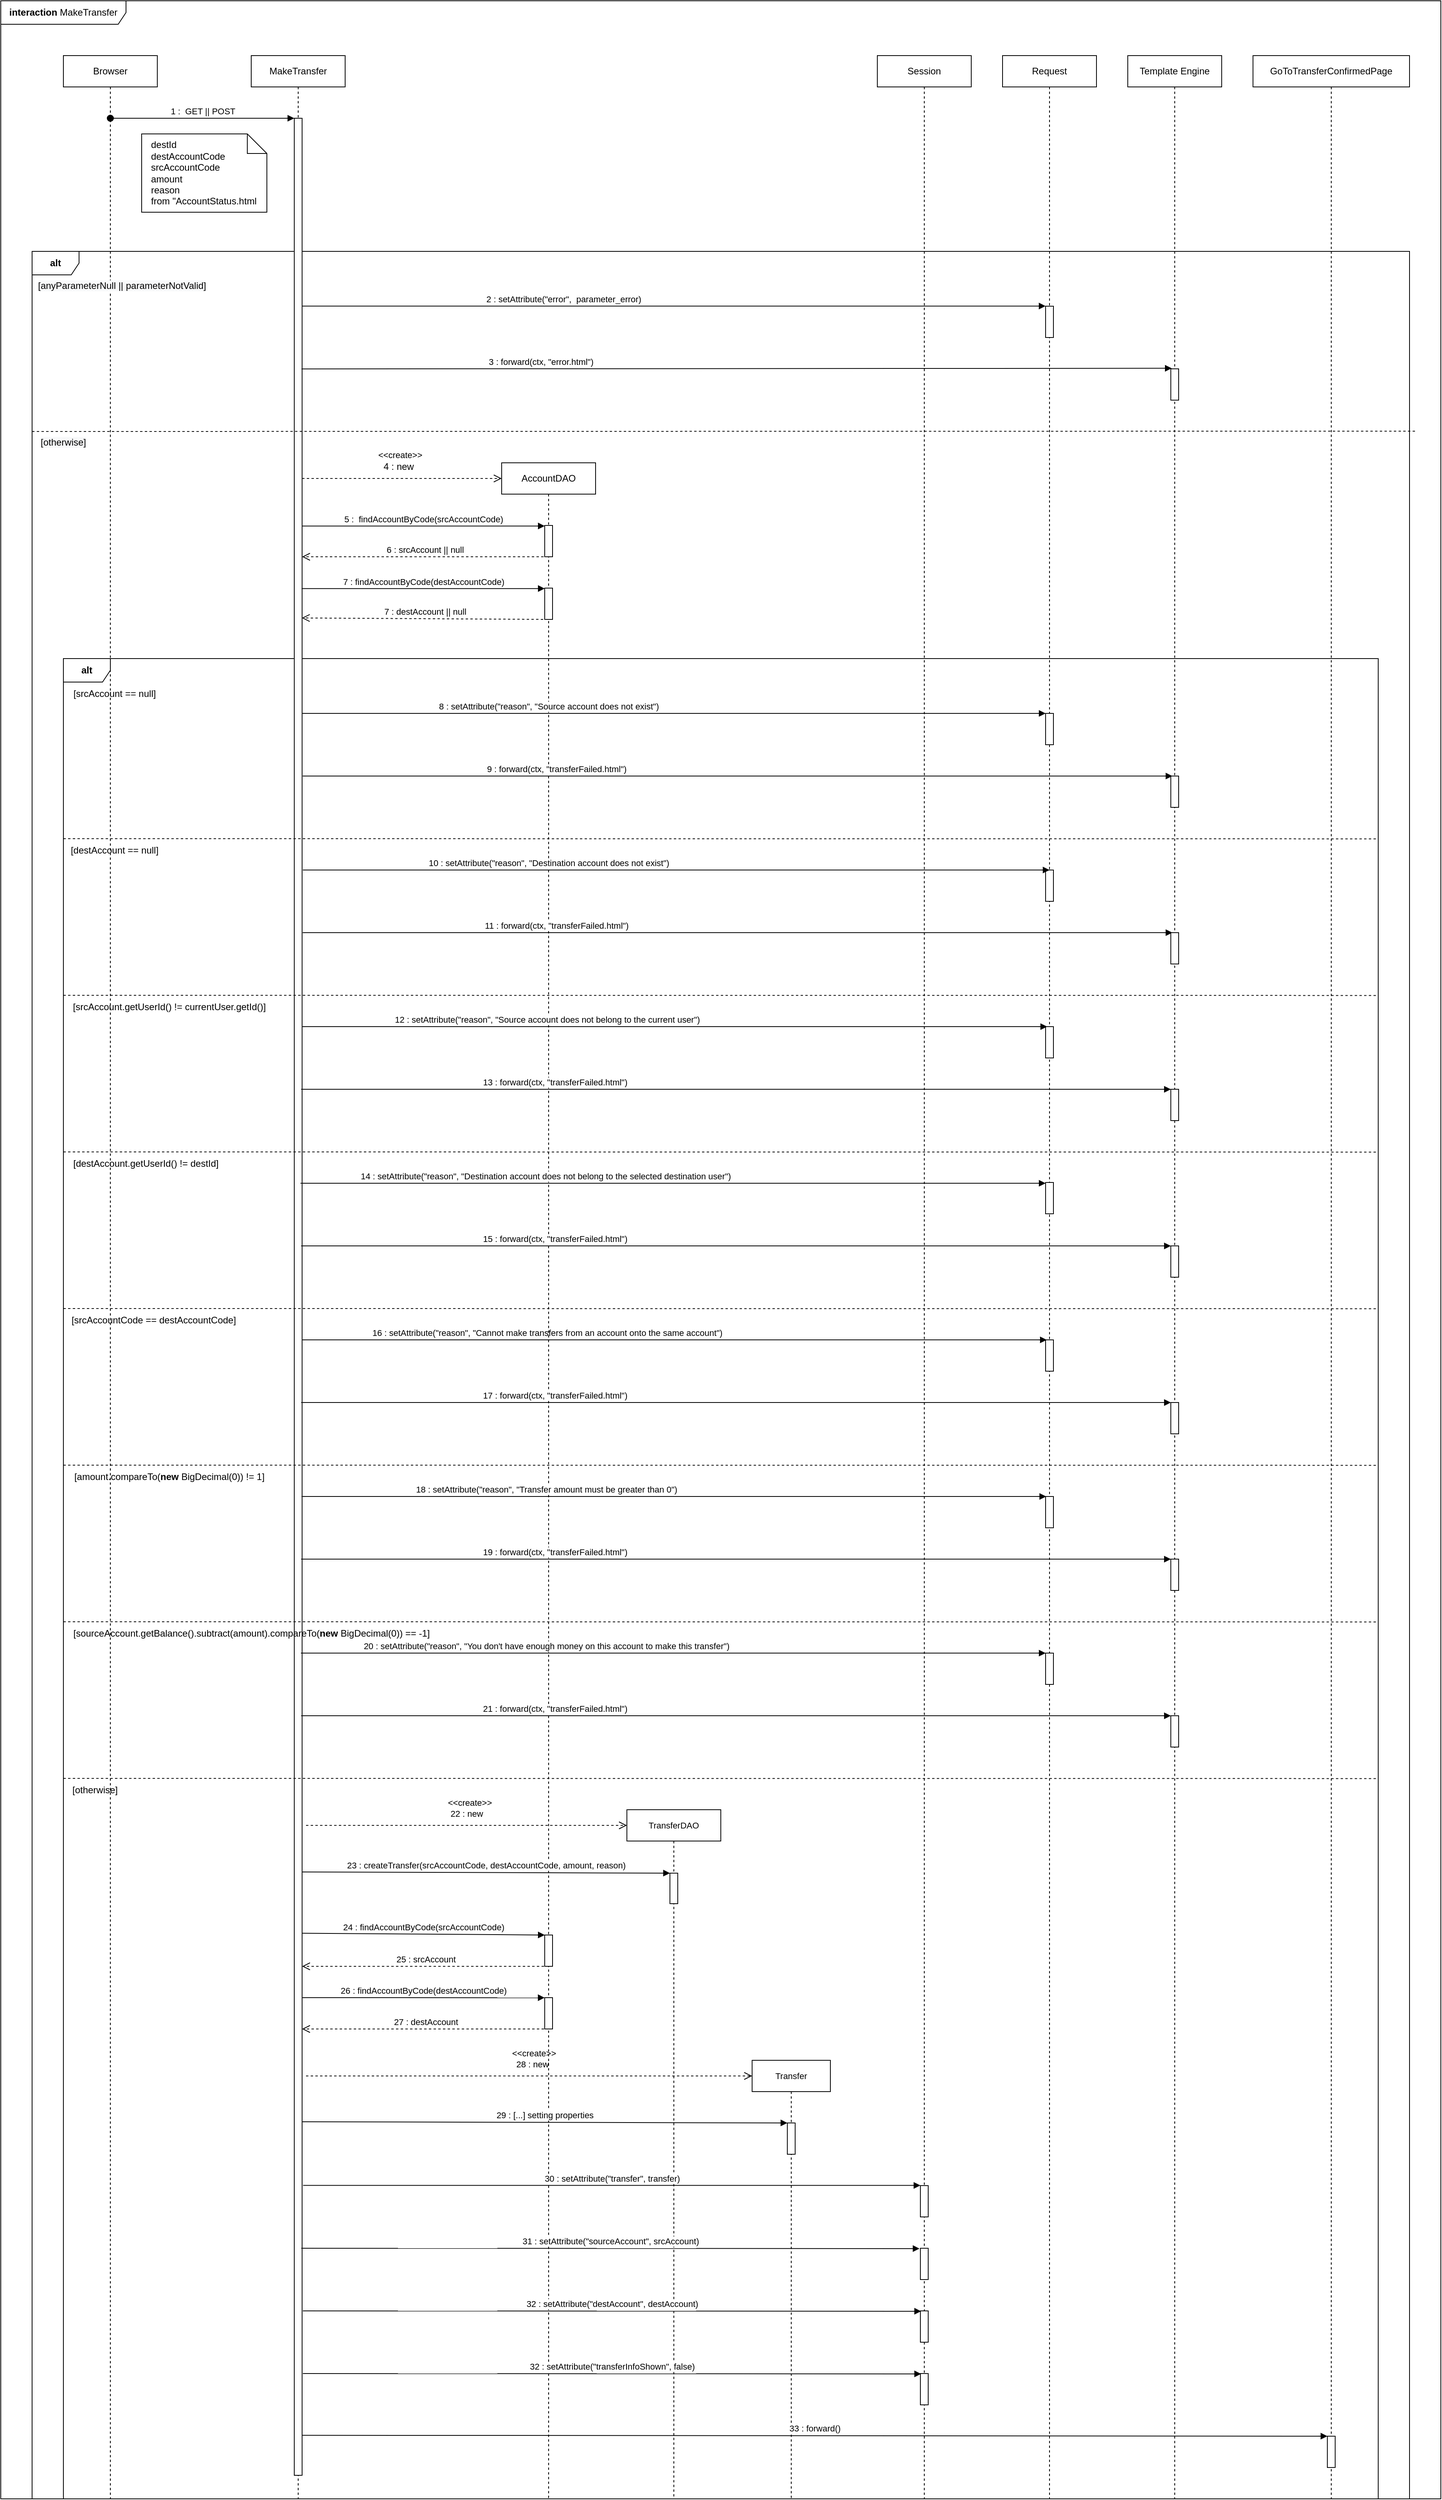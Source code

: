 <mxfile version="20.2.7" type="device"><diagram id="xXp-wQsUeF9t-ecG8zFb" name="Page-1"><mxGraphModel dx="2403" dy="1549" grid="1" gridSize="10" guides="1" tooltips="1" connect="1" arrows="1" fold="1" page="1" pageScale="1" pageWidth="2336" pageHeight="1654" math="0" shadow="0"><root><mxCell id="0"/><mxCell id="1" parent="0"/><mxCell id="QdiVJwkh0wYvvV9z7zgK-1" value="&lt;b&gt;interaction&amp;nbsp;&lt;/b&gt;MakeTransfer" style="shape=umlFrame;whiteSpace=wrap;html=1;width=160;height=30;" vertex="1" parent="1"><mxGeometry x="80" y="90" width="1840" height="3190" as="geometry"/></mxCell><mxCell id="QdiVJwkh0wYvvV9z7zgK-20" value="&lt;b&gt;alt&lt;/b&gt;" style="shape=umlFrame;whiteSpace=wrap;html=1;" vertex="1" parent="1"><mxGeometry x="120" y="410" width="1760" height="2870" as="geometry"/></mxCell><mxCell id="QdiVJwkh0wYvvV9z7zgK-44" value="&lt;b&gt;alt&lt;/b&gt;" style="shape=umlFrame;whiteSpace=wrap;html=1;" vertex="1" parent="1"><mxGeometry x="160" y="930" width="1680" height="2350" as="geometry"/></mxCell><mxCell id="QdiVJwkh0wYvvV9z7zgK-18" value="" style="shape=note2;boundedLbl=1;whiteSpace=wrap;html=1;size=25;verticalAlign=top;align=center;" vertex="1" parent="1"><mxGeometry x="260" y="260" width="160" height="100" as="geometry"/></mxCell><mxCell id="QdiVJwkh0wYvvV9z7zgK-2" value="Browser" style="shape=umlLifeline;perimeter=lifelinePerimeter;whiteSpace=wrap;html=1;container=1;collapsible=0;recursiveResize=0;outlineConnect=0;" vertex="1" parent="1"><mxGeometry x="160" y="160" width="120" height="3120" as="geometry"/></mxCell><mxCell id="QdiVJwkh0wYvvV9z7zgK-3" value="MakeTransfer" style="shape=umlLifeline;perimeter=lifelinePerimeter;whiteSpace=wrap;html=1;container=1;collapsible=0;recursiveResize=0;outlineConnect=0;" vertex="1" parent="1"><mxGeometry x="400" y="160" width="120" height="3120" as="geometry"/></mxCell><mxCell id="QdiVJwkh0wYvvV9z7zgK-11" value="" style="html=1;points=[];perimeter=orthogonalPerimeter;" vertex="1" parent="QdiVJwkh0wYvvV9z7zgK-3"><mxGeometry x="55" y="80" width="10" height="3010" as="geometry"/></mxCell><mxCell id="QdiVJwkh0wYvvV9z7zgK-19" value="destId&lt;br&gt;destAccountCode&lt;br&gt;srcAccountCode&lt;br&gt;amount&lt;br&gt;reason&lt;br&gt;from &quot;AccountStatus.html" style="text;html=1;align=left;verticalAlign=middle;resizable=0;points=[];autosize=1;strokeColor=none;fillColor=none;" vertex="1" parent="QdiVJwkh0wYvvV9z7zgK-3"><mxGeometry x="-130" y="100" width="160" height="100" as="geometry"/></mxCell><mxCell id="QdiVJwkh0wYvvV9z7zgK-67" value="" style="endArrow=none;dashed=1;html=1;rounded=0;entryX=1;entryY=0.14;entryDx=0;entryDy=0;entryPerimeter=0;" edge="1" parent="QdiVJwkh0wYvvV9z7zgK-3"><mxGeometry width="50" height="50" relative="1" as="geometry"><mxPoint x="-240" y="1400" as="sourcePoint"/><mxPoint x="1440" y="1400.2" as="targetPoint"/></mxGeometry></mxCell><mxCell id="QdiVJwkh0wYvvV9z7zgK-75" value="&lt;font style=&quot;font-size: 11px;&quot;&gt;16 : setAttribute(&quot;reason&quot;, &quot;Cannot make transfers from an account onto the same account&quot;)&lt;/font&gt;" style="html=1;verticalAlign=bottom;startArrow=none;endArrow=block;startSize=8;rounded=0;startFill=0;exitX=1.053;exitY=0.58;exitDx=0;exitDy=0;exitPerimeter=0;" edge="1" parent="QdiVJwkh0wYvvV9z7zgK-3"><mxGeometry x="-0.342" relative="1" as="geometry"><mxPoint x="65.0" y="1640.0" as="sourcePoint"/><mxPoint x="1016.47" y="1640.0" as="targetPoint"/><mxPoint as="offset"/></mxGeometry></mxCell><mxCell id="QdiVJwkh0wYvvV9z7zgK-79" value="" style="endArrow=none;dashed=1;html=1;rounded=0;entryX=1;entryY=0.14;entryDx=0;entryDy=0;entryPerimeter=0;" edge="1" parent="QdiVJwkh0wYvvV9z7zgK-3"><mxGeometry width="50" height="50" relative="1" as="geometry"><mxPoint x="-240" y="1800" as="sourcePoint"/><mxPoint x="1440" y="1800.2" as="targetPoint"/></mxGeometry></mxCell><mxCell id="QdiVJwkh0wYvvV9z7zgK-85" value="" style="endArrow=none;dashed=1;html=1;rounded=0;entryX=1;entryY=0.14;entryDx=0;entryDy=0;entryPerimeter=0;" edge="1" parent="QdiVJwkh0wYvvV9z7zgK-3"><mxGeometry width="50" height="50" relative="1" as="geometry"><mxPoint x="-240" y="2000" as="sourcePoint"/><mxPoint x="1440" y="2000.2" as="targetPoint"/></mxGeometry></mxCell><mxCell id="QdiVJwkh0wYvvV9z7zgK-108" value="26 : findAccountByCode(destAccountCode)" style="html=1;verticalAlign=bottom;startArrow=none;endArrow=block;startSize=8;rounded=0;fontFamily=Helvetica;fontSize=11;fontColor=#000000;exitX=1.011;exitY=0.617;exitDx=0;exitDy=0;exitPerimeter=0;startFill=0;" edge="1" parent="QdiVJwkh0wYvvV9z7zgK-3"><mxGeometry relative="1" as="geometry"><mxPoint x="65.0" y="2480" as="sourcePoint"/><mxPoint x="374.89" y="2480.08" as="targetPoint"/></mxGeometry></mxCell><mxCell id="QdiVJwkh0wYvvV9z7zgK-7" value="Session" style="shape=umlLifeline;perimeter=lifelinePerimeter;whiteSpace=wrap;html=1;container=1;collapsible=0;recursiveResize=0;outlineConnect=0;" vertex="1" parent="1"><mxGeometry x="1200" y="160" width="120" height="3120" as="geometry"/></mxCell><mxCell id="QdiVJwkh0wYvvV9z7zgK-119" value="" style="html=1;points=[];perimeter=orthogonalPerimeter;fontFamily=Helvetica;fontSize=11;fontColor=#000000;" vertex="1" parent="QdiVJwkh0wYvvV9z7zgK-7"><mxGeometry x="55" y="2720" width="10" height="40" as="geometry"/></mxCell><mxCell id="QdiVJwkh0wYvvV9z7zgK-122" value="" style="html=1;points=[];perimeter=orthogonalPerimeter;fontFamily=Helvetica;fontSize=11;fontColor=#000000;" vertex="1" parent="QdiVJwkh0wYvvV9z7zgK-7"><mxGeometry x="55" y="2800" width="10" height="40" as="geometry"/></mxCell><mxCell id="QdiVJwkh0wYvvV9z7zgK-124" value="" style="html=1;points=[];perimeter=orthogonalPerimeter;fontFamily=Helvetica;fontSize=11;fontColor=#000000;" vertex="1" parent="QdiVJwkh0wYvvV9z7zgK-7"><mxGeometry x="55" y="2880" width="10" height="40" as="geometry"/></mxCell><mxCell id="QdiVJwkh0wYvvV9z7zgK-126" value="" style="html=1;points=[];perimeter=orthogonalPerimeter;fontFamily=Helvetica;fontSize=11;fontColor=#000000;" vertex="1" parent="QdiVJwkh0wYvvV9z7zgK-7"><mxGeometry x="55" y="2960" width="10" height="40" as="geometry"/></mxCell><mxCell id="QdiVJwkh0wYvvV9z7zgK-8" value="Request" style="shape=umlLifeline;perimeter=lifelinePerimeter;whiteSpace=wrap;html=1;container=1;collapsible=0;recursiveResize=0;outlineConnect=0;" vertex="1" parent="1"><mxGeometry x="1360" y="160" width="120" height="3120" as="geometry"/></mxCell><mxCell id="QdiVJwkh0wYvvV9z7zgK-63" value="" style="html=1;points=[];perimeter=orthogonalPerimeter;" vertex="1" parent="QdiVJwkh0wYvvV9z7zgK-8"><mxGeometry x="55" y="1240" width="10" height="40" as="geometry"/></mxCell><mxCell id="QdiVJwkh0wYvvV9z7zgK-70" value="" style="html=1;points=[];perimeter=orthogonalPerimeter;" vertex="1" parent="QdiVJwkh0wYvvV9z7zgK-8"><mxGeometry x="55" y="1439" width="10" height="40" as="geometry"/></mxCell><mxCell id="QdiVJwkh0wYvvV9z7zgK-76" value="" style="html=1;points=[];perimeter=orthogonalPerimeter;" vertex="1" parent="QdiVJwkh0wYvvV9z7zgK-8"><mxGeometry x="55" y="1640" width="10" height="40" as="geometry"/></mxCell><mxCell id="QdiVJwkh0wYvvV9z7zgK-82" value="" style="html=1;points=[];perimeter=orthogonalPerimeter;" vertex="1" parent="QdiVJwkh0wYvvV9z7zgK-8"><mxGeometry x="55" y="1840" width="10" height="40" as="geometry"/></mxCell><mxCell id="QdiVJwkh0wYvvV9z7zgK-88" value="" style="html=1;points=[];perimeter=orthogonalPerimeter;" vertex="1" parent="QdiVJwkh0wYvvV9z7zgK-8"><mxGeometry x="55" y="2040" width="10" height="40" as="geometry"/></mxCell><mxCell id="QdiVJwkh0wYvvV9z7zgK-9" value="Template Engine" style="shape=umlLifeline;perimeter=lifelinePerimeter;whiteSpace=wrap;html=1;container=1;collapsible=0;recursiveResize=0;outlineConnect=0;" vertex="1" parent="1"><mxGeometry x="1520" y="160" width="120" height="3120" as="geometry"/></mxCell><mxCell id="QdiVJwkh0wYvvV9z7zgK-66" value="" style="html=1;points=[];perimeter=orthogonalPerimeter;" vertex="1" parent="QdiVJwkh0wYvvV9z7zgK-9"><mxGeometry x="55" y="1320" width="10" height="40" as="geometry"/></mxCell><mxCell id="QdiVJwkh0wYvvV9z7zgK-72" value="" style="html=1;points=[];perimeter=orthogonalPerimeter;" vertex="1" parent="QdiVJwkh0wYvvV9z7zgK-9"><mxGeometry x="55" y="1520" width="10" height="40" as="geometry"/></mxCell><mxCell id="QdiVJwkh0wYvvV9z7zgK-78" value="" style="html=1;points=[];perimeter=orthogonalPerimeter;" vertex="1" parent="QdiVJwkh0wYvvV9z7zgK-9"><mxGeometry x="55" y="1720" width="10" height="40" as="geometry"/></mxCell><mxCell id="QdiVJwkh0wYvvV9z7zgK-84" value="" style="html=1;points=[];perimeter=orthogonalPerimeter;" vertex="1" parent="QdiVJwkh0wYvvV9z7zgK-9"><mxGeometry x="55" y="1920" width="10" height="40" as="geometry"/></mxCell><mxCell id="QdiVJwkh0wYvvV9z7zgK-90" value="" style="html=1;points=[];perimeter=orthogonalPerimeter;" vertex="1" parent="QdiVJwkh0wYvvV9z7zgK-9"><mxGeometry x="55" y="2120" width="10" height="40" as="geometry"/></mxCell><mxCell id="QdiVJwkh0wYvvV9z7zgK-10" value="GoToTransferConfirmedPage" style="shape=umlLifeline;perimeter=lifelinePerimeter;whiteSpace=wrap;html=1;container=1;collapsible=0;recursiveResize=0;outlineConnect=0;" vertex="1" parent="1"><mxGeometry x="1680" y="160" width="200" height="3120" as="geometry"/></mxCell><mxCell id="QdiVJwkh0wYvvV9z7zgK-127" value="" style="html=1;points=[];perimeter=orthogonalPerimeter;fontFamily=Helvetica;fontSize=11;fontColor=#000000;" vertex="1" parent="QdiVJwkh0wYvvV9z7zgK-10"><mxGeometry x="95" y="3040" width="10" height="40" as="geometry"/></mxCell><mxCell id="QdiVJwkh0wYvvV9z7zgK-12" value="1 : &amp;nbsp;GET || POST" style="html=1;verticalAlign=bottom;startArrow=oval;endArrow=block;startSize=8;rounded=0;" edge="1" target="QdiVJwkh0wYvvV9z7zgK-11" parent="1" source="QdiVJwkh0wYvvV9z7zgK-2"><mxGeometry relative="1" as="geometry"><mxPoint x="395" y="240" as="sourcePoint"/><Array as="points"><mxPoint x="270" y="240"/></Array></mxGeometry></mxCell><mxCell id="QdiVJwkh0wYvvV9z7zgK-21" value="&lt;span style=&quot;caret-color: rgb(0, 0, 0); color: rgb(0, 0, 0); font-family: Helvetica; font-size: 12px; font-style: normal; font-variant-caps: normal; font-weight: 400; letter-spacing: normal; text-indent: 0px; text-transform: none; word-spacing: 0px; -webkit-text-stroke-width: 0px; background-color: rgb(248, 249, 250); text-decoration: none; float: none; display: inline !important;&quot;&gt;[anyParameterNull || parameterNotValid]&lt;/span&gt;" style="text;whiteSpace=wrap;html=1;align=center;" vertex="1" parent="1"><mxGeometry x="120" y="440" width="230" height="40" as="geometry"/></mxCell><mxCell id="QdiVJwkh0wYvvV9z7zgK-22" value="" style="html=1;points=[];perimeter=orthogonalPerimeter;" vertex="1" parent="1"><mxGeometry x="1415" y="480" width="10" height="40" as="geometry"/></mxCell><mxCell id="QdiVJwkh0wYvvV9z7zgK-23" value="2 : setAttribute(&quot;error&quot;, &amp;nbsp;parameter_error)" style="html=1;verticalAlign=bottom;startArrow=none;endArrow=block;startSize=8;rounded=0;exitX=0.199;exitY=0.259;exitDx=0;exitDy=0;exitPerimeter=0;entryX=-0.006;entryY=-0.004;entryDx=0;entryDy=0;entryPerimeter=0;startFill=0;" edge="1" target="QdiVJwkh0wYvvV9z7zgK-22" parent="1"><mxGeometry x="-0.295" relative="1" as="geometry"><mxPoint x="465.24" y="479.93" as="sourcePoint"/><mxPoint x="1410.0" y="480" as="targetPoint"/><mxPoint x="-1" as="offset"/></mxGeometry></mxCell><mxCell id="QdiVJwkh0wYvvV9z7zgK-26" value="" style="html=1;points=[];perimeter=orthogonalPerimeter;" vertex="1" parent="1"><mxGeometry x="1575" y="560" width="10" height="40" as="geometry"/></mxCell><mxCell id="QdiVJwkh0wYvvV9z7zgK-27" value="3 : forward(ctx, &quot;error.html&quot;)" style="html=1;verticalAlign=bottom;startArrow=none;endArrow=block;startSize=8;rounded=0;exitX=0.199;exitY=0.556;exitDx=0;exitDy=0;exitPerimeter=0;entryX=0.112;entryY=-0.018;entryDx=0;entryDy=0;entryPerimeter=0;startFill=0;" edge="1" target="QdiVJwkh0wYvvV9z7zgK-26" parent="1"><mxGeometry x="-0.45" relative="1" as="geometry"><mxPoint x="464.24" y="560.12" as="sourcePoint"/><mxPoint x="1569.0" y="560.12" as="targetPoint"/><mxPoint as="offset"/></mxGeometry></mxCell><mxCell id="QdiVJwkh0wYvvV9z7zgK-29" value="&lt;span style=&quot;caret-color: rgb(0, 0, 0); color: rgb(0, 0, 0); font-family: Helvetica; font-size: 12px; font-style: normal; font-variant-caps: normal; font-weight: 400; letter-spacing: normal; text-indent: 0px; text-transform: none; word-spacing: 0px; -webkit-text-stroke-width: 0px; background-color: rgb(248, 249, 250); text-decoration: none; float: none; display: inline !important;&quot;&gt;[otherwise]&lt;/span&gt;" style="text;whiteSpace=wrap;html=1;align=center;" vertex="1" parent="1"><mxGeometry x="120" y="640" width="80" height="40" as="geometry"/></mxCell><mxCell id="QdiVJwkh0wYvvV9z7zgK-30" value="AccountDAO" style="shape=umlLifeline;perimeter=lifelinePerimeter;whiteSpace=wrap;html=1;container=1;collapsible=0;recursiveResize=0;outlineConnect=0;" vertex="1" parent="1"><mxGeometry x="720" y="680" width="120" height="2600" as="geometry"/></mxCell><mxCell id="QdiVJwkh0wYvvV9z7zgK-34" value="" style="html=1;points=[];perimeter=orthogonalPerimeter;" vertex="1" parent="QdiVJwkh0wYvvV9z7zgK-30"><mxGeometry x="55" y="80" width="10" height="40" as="geometry"/></mxCell><mxCell id="QdiVJwkh0wYvvV9z7zgK-37" value="" style="html=1;points=[];perimeter=orthogonalPerimeter;" vertex="1" parent="QdiVJwkh0wYvvV9z7zgK-30"><mxGeometry x="55" y="160" width="10" height="40" as="geometry"/></mxCell><mxCell id="QdiVJwkh0wYvvV9z7zgK-101" value="&amp;lt;&amp;lt;create&amp;gt;&amp;gt;" style="endArrow=open;startArrow=none;endFill=0;startFill=0;endSize=8;html=1;verticalAlign=bottom;dashed=1;labelBackgroundColor=none;rounded=0;fontFamily=Helvetica;fontSize=11;fontColor=#000000;" edge="1" parent="QdiVJwkh0wYvvV9z7zgK-30"><mxGeometry x="0.024" y="20" width="160" relative="1" as="geometry"><mxPoint x="-250" y="1740" as="sourcePoint"/><mxPoint x="160" y="1740" as="targetPoint"/><mxPoint x="-1" as="offset"/></mxGeometry></mxCell><mxCell id="QdiVJwkh0wYvvV9z7zgK-106" value="" style="html=1;points=[];perimeter=orthogonalPerimeter;fontFamily=Helvetica;fontSize=11;fontColor=#000000;" vertex="1" parent="QdiVJwkh0wYvvV9z7zgK-30"><mxGeometry x="55" y="1880" width="10" height="40" as="geometry"/></mxCell><mxCell id="QdiVJwkh0wYvvV9z7zgK-109" value="" style="html=1;points=[];perimeter=orthogonalPerimeter;fontFamily=Helvetica;fontSize=11;fontColor=#000000;" vertex="1" parent="QdiVJwkh0wYvvV9z7zgK-30"><mxGeometry x="55" y="1960" width="10" height="40" as="geometry"/></mxCell><mxCell id="QdiVJwkh0wYvvV9z7zgK-32" value="&amp;lt;&amp;lt;create&amp;gt;&amp;gt;" style="endArrow=open;startArrow=none;endFill=0;startFill=0;endSize=8;html=1;verticalAlign=bottom;dashed=1;labelBackgroundColor=none;rounded=0;" edge="1" parent="1" source="QdiVJwkh0wYvvV9z7zgK-11"><mxGeometry x="-0.02" y="21" width="160" relative="1" as="geometry"><mxPoint x="470" y="700" as="sourcePoint"/><mxPoint x="720" y="700" as="targetPoint"/><mxPoint as="offset"/></mxGeometry></mxCell><mxCell id="QdiVJwkh0wYvvV9z7zgK-33" value="4 : new" style="text;html=1;align=center;verticalAlign=middle;resizable=0;points=[];autosize=1;strokeColor=none;fillColor=none;" vertex="1" parent="1"><mxGeometry x="558" y="670" width="60" height="30" as="geometry"/></mxCell><mxCell id="QdiVJwkh0wYvvV9z7zgK-35" value="5 : &amp;nbsp;findAccountByCode(srcAccountCode)" style="html=1;verticalAlign=bottom;startArrow=none;endArrow=block;startSize=8;rounded=0;exitX=0.969;exitY=0.173;exitDx=0;exitDy=0;exitPerimeter=0;startFill=0;" edge="1" target="QdiVJwkh0wYvvV9z7zgK-34" parent="1" source="QdiVJwkh0wYvvV9z7zgK-11"><mxGeometry relative="1" as="geometry"><mxPoint x="715" y="760" as="sourcePoint"/></mxGeometry></mxCell><mxCell id="QdiVJwkh0wYvvV9z7zgK-36" value="6 : srcAccount || null" style="html=1;verticalAlign=bottom;endArrow=open;dashed=1;endSize=8;rounded=0;entryX=1;entryY=0.444;entryDx=0;entryDy=0;entryPerimeter=0;" edge="1" parent="1"><mxGeometry relative="1" as="geometry"><mxPoint x="779.5" y="800" as="sourcePoint"/><mxPoint x="465" y="800" as="targetPoint"/></mxGeometry></mxCell><mxCell id="QdiVJwkh0wYvvV9z7zgK-38" value="7 : findAccountByCode(destAccountCode)" style="html=1;verticalAlign=bottom;startArrow=none;endArrow=block;startSize=8;rounded=0;startFill=0;exitX=0.935;exitY=0.16;exitDx=0;exitDy=0;exitPerimeter=0;" edge="1" parent="1"><mxGeometry relative="1" as="geometry"><mxPoint x="464.35" y="840.6" as="sourcePoint"/><mxPoint x="775.0" y="840.6" as="targetPoint"/></mxGeometry></mxCell><mxCell id="QdiVJwkh0wYvvV9z7zgK-39" value="7 : destAccount || null" style="html=1;verticalAlign=bottom;endArrow=open;dashed=1;endSize=8;rounded=0;entryX=0.969;entryY=0.212;entryDx=0;entryDy=0;entryPerimeter=0;exitX=0.4;exitY=1;exitDx=0;exitDy=0;exitPerimeter=0;" edge="1" parent="1" source="QdiVJwkh0wYvvV9z7zgK-37" target="QdiVJwkh0wYvvV9z7zgK-11"><mxGeometry relative="1" as="geometry"><mxPoint x="770" y="880" as="sourcePoint"/><mxPoint x="720" y="670" as="targetPoint"/></mxGeometry></mxCell><mxCell id="QdiVJwkh0wYvvV9z7zgK-43" value="" style="endArrow=none;dashed=1;html=1;rounded=0;exitX=0;exitY=0;exitDx=0;exitDy=0;entryX=1.004;entryY=0.08;entryDx=0;entryDy=0;entryPerimeter=0;" edge="1" parent="1" source="QdiVJwkh0wYvvV9z7zgK-29" target="QdiVJwkh0wYvvV9z7zgK-20"><mxGeometry width="50" height="50" relative="1" as="geometry"><mxPoint x="740" y="820" as="sourcePoint"/><mxPoint x="790" y="770" as="targetPoint"/></mxGeometry></mxCell><mxCell id="QdiVJwkh0wYvvV9z7zgK-46" value="[srcAccount == null]" style="text;html=1;align=center;verticalAlign=middle;resizable=0;points=[];autosize=1;strokeColor=none;fillColor=none;" vertex="1" parent="1"><mxGeometry x="160" y="960" width="130" height="30" as="geometry"/></mxCell><mxCell id="QdiVJwkh0wYvvV9z7zgK-49" value="" style="html=1;points=[];perimeter=orthogonalPerimeter;" vertex="1" parent="1"><mxGeometry x="1415" y="1000" width="10" height="40" as="geometry"/></mxCell><mxCell id="QdiVJwkh0wYvvV9z7zgK-50" value="8 : setAttribute(&quot;reason&quot;, &quot;Source account does not exist&quot;)" style="html=1;verticalAlign=bottom;startArrow=none;endArrow=block;startSize=8;rounded=0;entryX=0;entryY=0;entryDx=0;entryDy=0;entryPerimeter=0;startFill=0;" edge="1" target="QdiVJwkh0wYvvV9z7zgK-49" parent="1"><mxGeometry x="-0.337" relative="1" as="geometry"><mxPoint x="465" y="1000" as="sourcePoint"/><mxPoint x="1410" y="1000" as="targetPoint"/><mxPoint as="offset"/></mxGeometry></mxCell><mxCell id="QdiVJwkh0wYvvV9z7zgK-51" value="" style="html=1;points=[];perimeter=orthogonalPerimeter;" vertex="1" parent="1"><mxGeometry x="1575" y="1080" width="10" height="40" as="geometry"/></mxCell><mxCell id="QdiVJwkh0wYvvV9z7zgK-52" value="9 : forward(ctx, &quot;transferFailed.html&quot;)" style="html=1;verticalAlign=bottom;startArrow=none;endArrow=block;startSize=8;rounded=0;exitX=0.185;exitY=0.092;exitDx=0;exitDy=0;exitPerimeter=0;entryX=0.2;entryY=0;entryDx=0;entryDy=0;entryPerimeter=0;startFill=0;" edge="1" target="QdiVJwkh0wYvvV9z7zgK-51" parent="1"><mxGeometry x="-0.416" relative="1" as="geometry"><mxPoint x="465.8" y="1079.96" as="sourcePoint"/><mxPoint x="1570" y="1080" as="targetPoint"/><mxPoint as="offset"/></mxGeometry></mxCell><mxCell id="QdiVJwkh0wYvvV9z7zgK-54" value="" style="endArrow=none;dashed=1;html=1;rounded=0;entryX=1;entryY=0.14;entryDx=0;entryDy=0;entryPerimeter=0;" edge="1" parent="1"><mxGeometry width="50" height="50" relative="1" as="geometry"><mxPoint x="160" y="1160" as="sourcePoint"/><mxPoint x="1840" y="1160.2" as="targetPoint"/></mxGeometry></mxCell><mxCell id="QdiVJwkh0wYvvV9z7zgK-55" value="[destAccount == null]" style="text;html=1;align=center;verticalAlign=middle;resizable=0;points=[];autosize=1;strokeColor=none;fillColor=none;" vertex="1" parent="1"><mxGeometry x="155" y="1160" width="140" height="30" as="geometry"/></mxCell><mxCell id="QdiVJwkh0wYvvV9z7zgK-56" value="" style="html=1;points=[];perimeter=orthogonalPerimeter;" vertex="1" parent="1"><mxGeometry x="1415" y="1200" width="10" height="40" as="geometry"/></mxCell><mxCell id="QdiVJwkh0wYvvV9z7zgK-57" value="10 : setAttribute(&quot;reason&quot;, &quot;Destination account does not exist&quot;)" style="html=1;verticalAlign=bottom;startArrow=none;endArrow=block;startSize=8;rounded=0;startFill=0;" edge="1" parent="1"><mxGeometry x="-0.342" relative="1" as="geometry"><mxPoint x="466" y="1200" as="sourcePoint"/><mxPoint x="1420" y="1200" as="targetPoint"/><mxPoint as="offset"/></mxGeometry></mxCell><mxCell id="QdiVJwkh0wYvvV9z7zgK-59" value="11 : forward(ctx, &quot;transferFailed.html&quot;)" style="html=1;verticalAlign=bottom;startArrow=none;endArrow=block;startSize=8;rounded=0;exitX=0.185;exitY=0.092;exitDx=0;exitDy=0;exitPerimeter=0;entryX=0.2;entryY=0;entryDx=0;entryDy=0;entryPerimeter=0;startFill=0;" edge="1" parent="1"><mxGeometry x="-0.416" relative="1" as="geometry"><mxPoint x="465.8" y="1279.96" as="sourcePoint"/><mxPoint x="1577.0" y="1280" as="targetPoint"/><mxPoint as="offset"/></mxGeometry></mxCell><mxCell id="QdiVJwkh0wYvvV9z7zgK-60" value="" style="html=1;points=[];perimeter=orthogonalPerimeter;" vertex="1" parent="1"><mxGeometry x="1575" y="1280" width="10" height="40" as="geometry"/></mxCell><mxCell id="QdiVJwkh0wYvvV9z7zgK-61" value="" style="endArrow=none;dashed=1;html=1;rounded=0;entryX=1;entryY=0.14;entryDx=0;entryDy=0;entryPerimeter=0;" edge="1" parent="1"><mxGeometry width="50" height="50" relative="1" as="geometry"><mxPoint x="160" y="1360" as="sourcePoint"/><mxPoint x="1840" y="1360.2" as="targetPoint"/></mxGeometry></mxCell><mxCell id="QdiVJwkh0wYvvV9z7zgK-62" value="&lt;font style=&quot;font-size: 11px;&quot;&gt;12 : setAttribute(&quot;reason&quot;, &quot;Source account does not belong to the current user&quot;)&lt;/font&gt;" style="html=1;verticalAlign=bottom;startArrow=none;endArrow=block;startSize=8;rounded=0;startFill=0;" edge="1" parent="1" source="QdiVJwkh0wYvvV9z7zgK-11"><mxGeometry x="-0.342" relative="1" as="geometry"><mxPoint x="470" y="1400" as="sourcePoint"/><mxPoint x="1417.0" y="1400" as="targetPoint"/><mxPoint as="offset"/></mxGeometry></mxCell><mxCell id="QdiVJwkh0wYvvV9z7zgK-64" value="[srcAccount.getUserId() != currentUser.getId()]" style="text;html=1;align=center;verticalAlign=middle;resizable=0;points=[];autosize=1;strokeColor=none;fillColor=none;" vertex="1" parent="1"><mxGeometry x="160" y="1360" width="270" height="30" as="geometry"/></mxCell><mxCell id="QdiVJwkh0wYvvV9z7zgK-68" value="[destAccount.getUserId() != destId]" style="text;html=1;align=center;verticalAlign=middle;resizable=0;points=[];autosize=1;strokeColor=none;fillColor=none;" vertex="1" parent="1"><mxGeometry x="160" y="1560" width="210" height="30" as="geometry"/></mxCell><mxCell id="QdiVJwkh0wYvvV9z7zgK-73" value="" style="endArrow=none;dashed=1;html=1;rounded=0;entryX=1;entryY=0.14;entryDx=0;entryDy=0;entryPerimeter=0;" edge="1" parent="1"><mxGeometry width="50" height="50" relative="1" as="geometry"><mxPoint x="160" y="1760" as="sourcePoint"/><mxPoint x="1840" y="1760.2" as="targetPoint"/></mxGeometry></mxCell><mxCell id="QdiVJwkh0wYvvV9z7zgK-74" value="[srcAccountCode == destAccountCode]" style="text;html=1;align=center;verticalAlign=middle;resizable=0;points=[];autosize=1;strokeColor=none;fillColor=none;" vertex="1" parent="1"><mxGeometry x="160" y="1760" width="230" height="30" as="geometry"/></mxCell><mxCell id="QdiVJwkh0wYvvV9z7zgK-80" value="[amount.compareTo(&lt;b&gt;new&lt;/b&gt; BigDecimal(0)) != 1]" style="text;html=1;align=center;verticalAlign=middle;resizable=0;points=[];autosize=1;strokeColor=none;fillColor=none;" vertex="1" parent="1"><mxGeometry x="160" y="1960" width="270" height="30" as="geometry"/></mxCell><mxCell id="QdiVJwkh0wYvvV9z7zgK-81" value="&lt;font style=&quot;font-size: 11px;&quot;&gt;18 : setAttribute(&quot;reason&quot;, &quot;Transfer amount must be greater than 0&quot;)&lt;/font&gt;" style="html=1;verticalAlign=bottom;startArrow=none;endArrow=block;startSize=8;rounded=0;startFill=0;exitX=1.053;exitY=0.58;exitDx=0;exitDy=0;exitPerimeter=0;" edge="1" parent="1"><mxGeometry x="-0.342" relative="1" as="geometry"><mxPoint x="464.27" y="2000" as="sourcePoint"/><mxPoint x="1415.74" y="2000" as="targetPoint"/><mxPoint as="offset"/></mxGeometry></mxCell><mxCell id="QdiVJwkh0wYvvV9z7zgK-83" value="19 : forward(ctx, &quot;transferFailed.html&quot;)" style="html=1;verticalAlign=bottom;startArrow=none;endArrow=block;startSize=8;rounded=0;exitX=0.185;exitY=0.092;exitDx=0;exitDy=0;exitPerimeter=0;entryX=0.2;entryY=0;entryDx=0;entryDy=0;entryPerimeter=0;startFill=0;" edge="1" parent="1"><mxGeometry x="-0.416" relative="1" as="geometry"><mxPoint x="463.8" y="2080" as="sourcePoint"/><mxPoint x="1575.0" y="2080.04" as="targetPoint"/><mxPoint as="offset"/></mxGeometry></mxCell><mxCell id="QdiVJwkh0wYvvV9z7zgK-86" value="[sourceAccount.getBalance().subtract(amount).compareTo(&lt;b&gt;new&lt;/b&gt; BigDecimal(0)) == -1]" style="text;html=1;align=center;verticalAlign=middle;resizable=0;points=[];autosize=1;strokeColor=none;fillColor=none;" vertex="1" parent="1"><mxGeometry x="160" y="2160" width="480" height="30" as="geometry"/></mxCell><mxCell id="QdiVJwkh0wYvvV9z7zgK-87" value="&lt;font style=&quot;font-size: 11px;&quot;&gt;20 : setAttribute(&quot;reason&quot;, &quot;You don't have enough money on this account to make this transfer&quot;)&lt;/font&gt;" style="html=1;verticalAlign=bottom;startArrow=none;endArrow=block;startSize=8;rounded=0;startFill=0;exitX=1.053;exitY=0.58;exitDx=0;exitDy=0;exitPerimeter=0;" edge="1" parent="1"><mxGeometry x="-0.342" relative="1" as="geometry"><mxPoint x="463.53" y="2200" as="sourcePoint"/><mxPoint x="1415.0" y="2200" as="targetPoint"/><mxPoint as="offset"/></mxGeometry></mxCell><mxCell id="QdiVJwkh0wYvvV9z7zgK-89" value="21 : forward(ctx, &quot;transferFailed.html&quot;)" style="html=1;verticalAlign=bottom;startArrow=none;endArrow=block;startSize=8;rounded=0;exitX=0.185;exitY=0.092;exitDx=0;exitDy=0;exitPerimeter=0;entryX=0.2;entryY=0;entryDx=0;entryDy=0;entryPerimeter=0;startFill=0;" edge="1" parent="1"><mxGeometry x="-0.416" relative="1" as="geometry"><mxPoint x="463.8" y="2280" as="sourcePoint"/><mxPoint x="1575.0" y="2280.04" as="targetPoint"/><mxPoint as="offset"/></mxGeometry></mxCell><mxCell id="QdiVJwkh0wYvvV9z7zgK-93" value="[otherwise]" style="text;html=1;align=center;verticalAlign=middle;resizable=0;points=[];autosize=1;strokeColor=none;fillColor=none;" vertex="1" parent="1"><mxGeometry x="160" y="2360" width="80" height="30" as="geometry"/></mxCell><mxCell id="QdiVJwkh0wYvvV9z7zgK-94" value="13 : forward(ctx, &quot;transferFailed.html&quot;)" style="html=1;verticalAlign=bottom;startArrow=none;endArrow=block;startSize=8;rounded=0;exitX=0.185;exitY=0.092;exitDx=0;exitDy=0;exitPerimeter=0;entryX=0.2;entryY=0;entryDx=0;entryDy=0;entryPerimeter=0;startFill=0;" edge="1" parent="1"><mxGeometry x="-0.416" relative="1" as="geometry"><mxPoint x="463.8" y="1480" as="sourcePoint"/><mxPoint x="1575.0" y="1480.04" as="targetPoint"/><mxPoint as="offset"/></mxGeometry></mxCell><mxCell id="QdiVJwkh0wYvvV9z7zgK-95" value="&lt;font&gt;14 : setAttribute(&quot;reason&quot;, &quot;&lt;font style=&quot;font-size: 11px;&quot;&gt;Destination account does not belong to the selected destination user&lt;/font&gt;&quot;)&lt;br&gt;&lt;/font&gt;" style="html=1;verticalAlign=bottom;startArrow=none;endArrow=block;startSize=8;rounded=0;startFill=0;" edge="1" parent="1"><mxGeometry x="-0.342" relative="1" as="geometry"><mxPoint x="463" y="1600" as="sourcePoint"/><mxPoint x="1415.0" y="1600" as="targetPoint"/><mxPoint as="offset"/></mxGeometry></mxCell><mxCell id="QdiVJwkh0wYvvV9z7zgK-96" value="15 : forward(ctx, &quot;transferFailed.html&quot;)" style="html=1;verticalAlign=bottom;startArrow=none;endArrow=block;startSize=8;rounded=0;exitX=0.185;exitY=0.092;exitDx=0;exitDy=0;exitPerimeter=0;entryX=0.2;entryY=0;entryDx=0;entryDy=0;entryPerimeter=0;startFill=0;" edge="1" parent="1"><mxGeometry x="-0.416" relative="1" as="geometry"><mxPoint x="463.8" y="1680" as="sourcePoint"/><mxPoint x="1575.0" y="1680.04" as="targetPoint"/><mxPoint as="offset"/></mxGeometry></mxCell><mxCell id="QdiVJwkh0wYvvV9z7zgK-97" value="17 : forward(ctx, &quot;transferFailed.html&quot;)" style="html=1;verticalAlign=bottom;startArrow=none;endArrow=block;startSize=8;rounded=0;exitX=0.185;exitY=0.092;exitDx=0;exitDy=0;exitPerimeter=0;entryX=0.2;entryY=0;entryDx=0;entryDy=0;entryPerimeter=0;startFill=0;" edge="1" parent="1"><mxGeometry x="-0.416" relative="1" as="geometry"><mxPoint x="463.8" y="1880" as="sourcePoint"/><mxPoint x="1575.0" y="1880.04" as="targetPoint"/><mxPoint as="offset"/></mxGeometry></mxCell><mxCell id="QdiVJwkh0wYvvV9z7zgK-98" value="" style="endArrow=none;dashed=1;html=1;rounded=0;entryX=1;entryY=0.14;entryDx=0;entryDy=0;entryPerimeter=0;" edge="1" parent="1"><mxGeometry width="50" height="50" relative="1" as="geometry"><mxPoint x="160" y="2360" as="sourcePoint"/><mxPoint x="1840" y="2360.2" as="targetPoint"/></mxGeometry></mxCell><mxCell id="QdiVJwkh0wYvvV9z7zgK-100" value="TransferDAO" style="shape=umlLifeline;perimeter=lifelinePerimeter;whiteSpace=wrap;html=1;container=1;collapsible=0;recursiveResize=0;outlineConnect=0;fontFamily=Helvetica;fontSize=11;fontColor=#000000;" vertex="1" parent="1"><mxGeometry x="880" y="2400" width="120" height="880" as="geometry"/></mxCell><mxCell id="QdiVJwkh0wYvvV9z7zgK-103" value="" style="html=1;points=[];perimeter=orthogonalPerimeter;fontFamily=Helvetica;fontSize=11;fontColor=#000000;" vertex="1" parent="QdiVJwkh0wYvvV9z7zgK-100"><mxGeometry x="55" y="81" width="10" height="39" as="geometry"/></mxCell><mxCell id="QdiVJwkh0wYvvV9z7zgK-102" value="22 : new" style="text;html=1;align=center;verticalAlign=middle;resizable=0;points=[];autosize=1;strokeColor=none;fillColor=none;fontSize=11;fontFamily=Helvetica;fontColor=#000000;" vertex="1" parent="1"><mxGeometry x="640" y="2390" width="70" height="30" as="geometry"/></mxCell><mxCell id="QdiVJwkh0wYvvV9z7zgK-104" value="23 : createTransfer(srcAccountCode, destAccountCode, amount, reason)" style="html=1;verticalAlign=bottom;startArrow=none;endArrow=block;startSize=8;rounded=0;fontFamily=Helvetica;fontSize=11;fontColor=#000000;exitX=0.969;exitY=0.744;exitDx=0;exitDy=0;exitPerimeter=0;startFill=0;" edge="1" target="QdiVJwkh0wYvvV9z7zgK-103" parent="1" source="QdiVJwkh0wYvvV9z7zgK-11"><mxGeometry relative="1" as="geometry"><mxPoint x="875" y="2481" as="sourcePoint"/></mxGeometry></mxCell><mxCell id="QdiVJwkh0wYvvV9z7zgK-107" value="24 : findAccountByCode(srcAccountCode)" style="html=1;verticalAlign=bottom;startArrow=none;endArrow=block;startSize=8;rounded=0;fontFamily=Helvetica;fontSize=11;fontColor=#000000;exitX=0.969;exitY=0.77;exitDx=0;exitDy=0;exitPerimeter=0;startFill=0;" edge="1" target="QdiVJwkh0wYvvV9z7zgK-106" parent="1" source="QdiVJwkh0wYvvV9z7zgK-11"><mxGeometry relative="1" as="geometry"><mxPoint x="715" y="2560" as="sourcePoint"/></mxGeometry></mxCell><mxCell id="QdiVJwkh0wYvvV9z7zgK-110" value="25 : srcAccount" style="html=1;verticalAlign=bottom;endArrow=open;dashed=1;endSize=8;rounded=0;fontFamily=Helvetica;fontSize=11;fontColor=#000000;" edge="1" parent="1"><mxGeometry relative="1" as="geometry"><mxPoint x="780" y="2600" as="sourcePoint"/><mxPoint x="465" y="2600" as="targetPoint"/></mxGeometry></mxCell><mxCell id="QdiVJwkh0wYvvV9z7zgK-111" value="27 : destAccount" style="html=1;verticalAlign=bottom;endArrow=open;dashed=1;endSize=8;rounded=0;fontFamily=Helvetica;fontSize=11;fontColor=#000000;" edge="1" parent="1"><mxGeometry relative="1" as="geometry"><mxPoint x="780" y="2680" as="sourcePoint"/><mxPoint x="465" y="2680" as="targetPoint"/></mxGeometry></mxCell><mxCell id="QdiVJwkh0wYvvV9z7zgK-113" value="Transfer" style="shape=umlLifeline;perimeter=lifelinePerimeter;whiteSpace=wrap;html=1;container=1;collapsible=0;recursiveResize=0;outlineConnect=0;fontFamily=Helvetica;fontSize=11;fontColor=#000000;" vertex="1" parent="1"><mxGeometry x="1040" y="2720" width="100" height="560" as="geometry"/></mxCell><mxCell id="QdiVJwkh0wYvvV9z7zgK-117" value="" style="html=1;points=[];perimeter=orthogonalPerimeter;fontFamily=Helvetica;fontSize=11;fontColor=#000000;" vertex="1" parent="QdiVJwkh0wYvvV9z7zgK-113"><mxGeometry x="45" y="80" width="10" height="40" as="geometry"/></mxCell><mxCell id="QdiVJwkh0wYvvV9z7zgK-114" value="&amp;lt;&amp;lt;create&amp;gt;&amp;gt;" style="endArrow=open;startArrow=none;endFill=0;startFill=0;endSize=8;html=1;verticalAlign=bottom;dashed=1;labelBackgroundColor=none;rounded=0;fontFamily=Helvetica;fontSize=11;fontColor=#000000;" edge="1" parent="1"><mxGeometry x="0.024" y="20" width="160" relative="1" as="geometry"><mxPoint x="470" y="2740" as="sourcePoint"/><mxPoint x="1040" y="2740" as="targetPoint"/><mxPoint x="-1" as="offset"/></mxGeometry></mxCell><mxCell id="QdiVJwkh0wYvvV9z7zgK-115" value="28 : new" style="text;html=1;align=center;verticalAlign=middle;resizable=0;points=[];autosize=1;strokeColor=none;fillColor=none;fontSize=11;fontFamily=Helvetica;fontColor=#000000;" vertex="1" parent="1"><mxGeometry x="724" y="2710" width="70" height="30" as="geometry"/></mxCell><mxCell id="QdiVJwkh0wYvvV9z7zgK-118" value="29 : [...] setting properties" style="html=1;verticalAlign=bottom;startArrow=none;endArrow=block;startSize=8;rounded=0;fontFamily=Helvetica;fontSize=11;fontColor=#000000;exitX=0.969;exitY=0.85;exitDx=0;exitDy=0;exitPerimeter=0;startFill=0;" edge="1" target="QdiVJwkh0wYvvV9z7zgK-117" parent="1" source="QdiVJwkh0wYvvV9z7zgK-11"><mxGeometry relative="1" as="geometry"><mxPoint x="1025" y="2800" as="sourcePoint"/></mxGeometry></mxCell><mxCell id="QdiVJwkh0wYvvV9z7zgK-120" value="30 : setAttribute(&quot;transfer&quot;, transfer)" style="html=1;verticalAlign=bottom;startArrow=none;endArrow=block;startSize=8;rounded=0;fontFamily=Helvetica;fontSize=11;fontColor=#000000;exitX=1.123;exitY=0.878;exitDx=0;exitDy=0;exitPerimeter=0;startFill=0;" edge="1" parent="1"><mxGeometry relative="1" as="geometry"><mxPoint x="466.23" y="2879.78" as="sourcePoint"/><mxPoint x="1255.0" y="2879.78" as="targetPoint"/></mxGeometry></mxCell><mxCell id="QdiVJwkh0wYvvV9z7zgK-121" value="31 : setAttribute(&quot;sourceAccount&quot;, srcAccount)" style="html=1;verticalAlign=bottom;startArrow=none;endArrow=block;startSize=8;rounded=0;fontFamily=Helvetica;fontSize=11;fontColor=#000000;exitX=1.011;exitY=0.702;exitDx=0;exitDy=0;exitPerimeter=0;startFill=0;" edge="1" parent="1"><mxGeometry relative="1" as="geometry"><mxPoint x="464.0" y="2960.0" as="sourcePoint"/><mxPoint x="1253.89" y="2960.48" as="targetPoint"/></mxGeometry></mxCell><mxCell id="QdiVJwkh0wYvvV9z7zgK-123" value="32 : setAttribute(&quot;destAccount&quot;, destAccount)" style="html=1;verticalAlign=bottom;startArrow=none;endArrow=block;startSize=8;rounded=0;fontFamily=Helvetica;fontSize=11;fontColor=#000000;exitX=1.011;exitY=0.702;exitDx=0;exitDy=0;exitPerimeter=0;startFill=0;" edge="1" parent="1"><mxGeometry relative="1" as="geometry"><mxPoint x="466" y="3040.0" as="sourcePoint"/><mxPoint x="1255.89" y="3040.48" as="targetPoint"/></mxGeometry></mxCell><mxCell id="QdiVJwkh0wYvvV9z7zgK-125" value="32 : setAttribute(&quot;transferInfoShown&quot;, false)" style="html=1;verticalAlign=bottom;startArrow=none;endArrow=block;startSize=8;rounded=0;fontFamily=Helvetica;fontSize=11;fontColor=#000000;exitX=1.011;exitY=0.702;exitDx=0;exitDy=0;exitPerimeter=0;startFill=0;" edge="1" parent="1"><mxGeometry relative="1" as="geometry"><mxPoint x="466" y="3120.0" as="sourcePoint"/><mxPoint x="1255.89" y="3120.48" as="targetPoint"/></mxGeometry></mxCell><mxCell id="QdiVJwkh0wYvvV9z7zgK-128" value="33 : forward()" style="html=1;verticalAlign=bottom;startArrow=none;endArrow=block;startSize=8;rounded=0;fontFamily=Helvetica;fontSize=11;fontColor=#000000;exitX=0.969;exitY=0.983;exitDx=0;exitDy=0;exitPerimeter=0;startFill=0;" edge="1" target="QdiVJwkh0wYvvV9z7zgK-127" parent="1" source="QdiVJwkh0wYvvV9z7zgK-11"><mxGeometry relative="1" as="geometry"><mxPoint x="1715" y="3200" as="sourcePoint"/></mxGeometry></mxCell></root></mxGraphModel></diagram></mxfile>